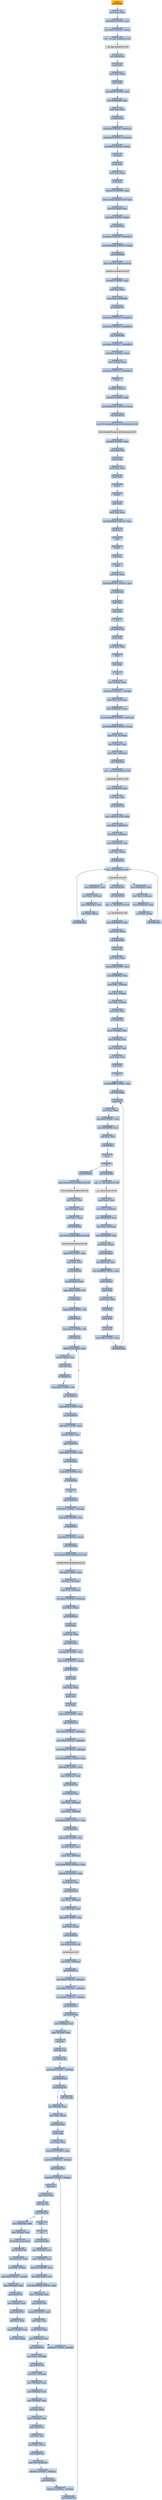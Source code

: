 digraph G {
node[shape=rectangle,style=filled,fillcolor=lightsteelblue,color=lightsteelblue]
bgcolor="transparent"
a0x00401140pushl_ebp[label="start\npushl %ebp",color="lightgrey",fillcolor="orange"];
a0x00401141movl_esp_ebp[label="0x00401141\nmovl %esp, %ebp"];
a0x00401143subl_0x18UINT8_esp[label="0x00401143\nsubl $0x18<UINT8>, %esp"];
a0x00401146movl_0x2UINT32_esp_[label="0x00401146\nmovl $0x2<UINT32>, (%esp)"];
a0x0040114dcall___set_app_type_msvcrt_dll[label="0x0040114d\ncall __set_app_type@msvcrt.dll"];
a__set_app_type_msvcrt_dll[label="__set_app_type@msvcrt.dll",color="lightgrey",fillcolor="lightgrey"];
a0x00401153call_0x00401020[label="0x00401153\ncall 0x00401020"];
a0x00401020pushl_ebp[label="0x00401020\npushl %ebp"];
a0x00401021movl_esp_ebp[label="0x00401021\nmovl %esp, %ebp"];
a0x00401023pushl_ebx[label="0x00401023\npushl %ebx"];
a0x00401024subl_0x34UINT8_esp[label="0x00401024\nsubl $0x34<UINT8>, %esp"];
a0x00401027movl_0x0040e6f0_eax[label="0x00401027\nmovl 0x0040e6f0, %eax"];
a0x0040102ctestl_eax_eax[label="0x0040102c\ntestl %eax, %eax"];
a0x0040102eje_0x0040104c[label="0x0040102e\nje 0x0040104c"];
a0x00401030movl_0x0UINT32_0x8esp_[label="0x00401030\nmovl $0x0<UINT32>, 0x8(%esp)"];
a0x00401038movl_0x2UINT32_0x4esp_[label="0x00401038\nmovl $0x2<UINT32>, 0x4(%esp)"];
a0x00401040movl_0x0UINT32_esp_[label="0x00401040\nmovl $0x0<UINT32>, (%esp)"];
a0x00401047call_eax[label="0x00401047\ncall %eax"];
a0x004025e0pushl_ebp[label="0x004025e0\npushl %ebp"];
a0x004025e1movl_esp_ebp[label="0x004025e1\nmovl %esp, %ebp"];
a0x004025e3pushl_ebx[label="0x004025e3\npushl %ebx"];
a0x004025e4subl_0x14UINT8_esp[label="0x004025e4\nsubl $0x14<UINT8>, %esp"];
a0x004025e7movl__winmajor_msvcrt_dll_edx[label="0x004025e7\nmovl _winmajor@msvcrt.dll, %edx"];
a0x004025edmovl_0xcebp__eax[label="0x004025ed\nmovl 0xc(%ebp), %eax"];
a0x004025f0cmpl_0x3UINT8_edx_[label="0x004025f0\ncmpl $0x3<UINT8>, (%edx)"];
a0x004025f3jbe_0x00402626[label="0x004025f3\njbe 0x00402626"];
a0x00402626movl_0x1UINT32_0x0040f07c[label="0x00402626\nmovl $0x1<UINT32>, 0x0040f07c"];
a0x00402630movl_0x40e6b4UINT32_esp_[label="0x00402630\nmovl $0x40e6b4<UINT32>, (%esp)"];
a0x00402637call_0x00402f98[label="0x00402637\ncall 0x00402f98"];
a0x00402f98jmp_LoadLibraryA_kernel32_dll[label="0x00402f98\njmp LoadLibraryA@kernel32.dll"];
LoadLibraryA_kernel32_dll[label="LoadLibraryA@kernel32.dll",color="lightgrey",fillcolor="lightgrey"];
a0x0040263csubl_0x4UINT8_esp[label="0x0040263c\nsubl $0x4<UINT8>, %esp"];
a0x0040263ftestl_eax_eax[label="0x0040263f\ntestl %eax, %eax"];
a0x00402641movl_eax_0x0040f020[label="0x00402641\nmovl %eax, 0x0040f020"];
a0x00402646je_0x00402746[label="0x00402646\nje 0x00402746"];
a0x00402746movl_0x0UINT32_0x0040f05c[label="0x00402746\nmovl $0x0<UINT32>, 0x0040f05c"];
a0x00402750movl_0x0UINT32_0x0040f06c[label="0x00402750\nmovl $0x0<UINT32>, 0x0040f06c"];
a0x0040275ajmp_0x004026f6[label="0x0040275a\njmp 0x004026f6"];
a0x004026f6movl_0x0UINT32_0x0040f020[label="0x004026f6\nmovl $0x0<UINT32>, 0x0040f020"];
a0x00402700movl_0x1UINT32_eax[label="0x00402700\nmovl $0x1<UINT32>, %eax"];
a0x00402705movl__4ebp__ebx[label="0x00402705\nmovl -4(%ebp), %ebx"];
a0x00402708movl_0x0UINT32_0x0040f034[label="0x00402708\nmovl $0x0<UINT32>, 0x0040f034"];
a0x00402712leave_[label="0x00402712\nleave "];
a0x00402713ret_0xcUINT16[label="0x00402713\nret $0xc<UINT16>"];
a0x00401049subl_0xcUINT8_esp[label="0x00401049\nsubl $0xc<UINT8>, %esp"];
a0x0040104cmovl_0x401180UINT32_esp_[label="0x0040104c\nmovl $0x401180<UINT32>, (%esp)"];
a0x00401053call_0x00402f70[label="0x00401053\ncall 0x00402f70"];
a0x00402f70jmp_SetUnhandledExceptionFilter_kernel32_dll[label="0x00402f70\njmp SetUnhandledExceptionFilter@kernel32.dll"];
SetUnhandledExceptionFilter_kernel32_dll[label="SetUnhandledExceptionFilter@kernel32.dll",color="lightgrey",fillcolor="lightgrey"];
a0x00401058subl_0x4UINT8_esp[label="0x00401058\nsubl $0x4<UINT8>, %esp"];
a0x0040105bcall_0x00402760[label="0x0040105b\ncall 0x00402760"];
a0x00402760pushl_ebp[label="0x00402760\npushl %ebp"];
a0x00402761movl_esp_ebp[label="0x00402761\nmovl %esp, %ebp"];
a0x00402763pushl_ebx[label="0x00402763\npushl %ebx"];
a0x00402764pushfl_[label="0x00402764\npushfl "];
a0x00402765pushfl_[label="0x00402765\npushfl "];
a0x00402766popl_eax[label="0x00402766\npopl %eax"];
a0x00402767movl_eax_edx[label="0x00402767\nmovl %eax, %edx"];
a0x00402769xorl_0x200000UINT32_eax[label="0x00402769\nxorl $0x200000<UINT32>, %eax"];
a0x0040276epushl_eax[label="0x0040276e\npushl %eax"];
a0x0040276fpopfl_[label="0x0040276f\npopfl "];
a0x00402770pushfl_[label="0x00402770\npushfl "];
a0x00402771popl_eax[label="0x00402771\npopl %eax"];
a0x00402772popfl_[label="0x00402772\npopfl "];
a0x00402773xorl_edx_eax[label="0x00402773\nxorl %edx, %eax"];
a0x00402775testl_0x200000UINT32_eax[label="0x00402775\ntestl $0x200000<UINT32>, %eax"];
a0x0040277aje_0x00402823[label="0x0040277a\nje 0x00402823"];
a0x00402823popl_ebx[label="0x00402823\npopl %ebx"];
a0x00402824popl_ebp[label="0x00402824\npopl %ebp"];
a0x00402825ret[label="0x00402825\nret"];
a0x00401060call_0x00402cd0[label="0x00401060\ncall 0x00402cd0"];
a0x00402cd0pushl_ebp[label="0x00402cd0\npushl %ebp"];
a0x00402cd1movl_esp_ebp[label="0x00402cd1\nmovl %esp, %ebp"];
a0x00402cd3fninit_[label="0x00402cd3\nfninit "];
a0x00402cd5popl_ebp[label="0x00402cd5\npopl %ebp"];
a0x00402cd6ret[label="0x00402cd6\nret"];
a0x00401065leal__16ebp__eax[label="0x00401065\nleal -16(%ebp), %eax"];
a0x00401068movl_0x0UINT32__16ebp_[label="0x00401068\nmovl $0x0<UINT32>, -16(%ebp)"];
a0x0040106fmovl_eax_0x10esp_[label="0x0040106f\nmovl %eax, 0x10(%esp)"];
a0x00401073movl_0x0040e670_eax[label="0x00401073\nmovl 0x0040e670, %eax"];
a0x00401078movl_0x40f004UINT32_0x4esp_[label="0x00401078\nmovl $0x40f004<UINT32>, 0x4(%esp)"];
a0x00401080movl_0x40f000UINT32_esp_[label="0x00401080\nmovl $0x40f000<UINT32>, (%esp)"];
a0x00401087movl_eax_0xcesp_[label="0x00401087\nmovl %eax, 0xc(%esp)"];
a0x0040108bleal__12ebp__eax[label="0x0040108b\nleal -12(%ebp), %eax"];
a0x0040108emovl_eax_0x8esp_[label="0x0040108e\nmovl %eax, 0x8(%esp)"];
a0x00401092call_0x00402ef0[label="0x00401092\ncall 0x00402ef0"];
a0x00402ef0jmp___getmainargs_msvcrt_dll[label="0x00402ef0\njmp __getmainargs@msvcrt.dll"];
a__getmainargs_msvcrt_dll[label="__getmainargs@msvcrt.dll",color="lightgrey",fillcolor="lightgrey"];
a0x00401097movl_0x0040f024_eax[label="0x00401097\nmovl 0x0040f024, %eax"];
a0x0040109ctestl_eax_eax[label="0x0040109c\ntestl %eax, %eax"];
a0x0040109ejne_0x004010f0[label="0x0040109e\njne 0x004010f0"];
a0x004010f0movl__iob_msvcrt_dll_ebx[label="0x004010f0\nmovl _iob@msvcrt.dll, %ebx"];
a0x004010f6movl_eax_0x0040e674[label="0x004010f6\nmovl %eax, 0x0040e674"];
a0x004010fbmovl_eax_0x4esp_[label="0x004010fb\nmovl %eax, 0x4(%esp)"];
a0x004010ffmovl_0x10ebx__eax[label="0x004010ff\nmovl 0x10(%ebx), %eax"];
a0x00401102movl_eax_esp_[label="0x00401102\nmovl %eax, (%esp)"];
a0x00401105call_0x00402f10[label="0x00401105\ncall 0x00402f10"];
a0x00402f10jmp__setmode_msvcrt_dll[label="0x00402f10\njmp _setmode@msvcrt.dll"];
a_setmode_msvcrt_dll[label="_setmode@msvcrt.dll",color="lightgrey",fillcolor="lightgrey"];
a0x0040110amovl_0x0040f024_eax[label="0x0040110a\nmovl 0x0040f024, %eax"];
a0x0040110fmovl_eax_0x4esp_[label="0x0040110f\nmovl %eax, 0x4(%esp)"];
a0x00401113movl_0x30ebx__eax[label="0x00401113\nmovl 0x30(%ebx), %eax"];
a0x00401116movl_eax_esp_[label="0x00401116\nmovl %eax, (%esp)"];
a0x00401119call_0x00402f10[label="0x00401119\ncall 0x00402f10"];
a0x0040111emovl_0x0040f024_eax[label="0x0040111e\nmovl 0x0040f024, %eax"];
a0x00401123movl_eax_0x4esp_[label="0x00401123\nmovl %eax, 0x4(%esp)"];
a0x00401127movl_0x50ebx__eax[label="0x00401127\nmovl 0x50(%ebx), %eax"];
a0x0040112amovl_eax_esp_[label="0x0040112a\nmovl %eax, (%esp)"];
a0x0040112dcall_0x00402f10[label="0x0040112d\ncall 0x00402f10"];
a0x00401132jmp_0x004010a0[label="0x00401132\njmp 0x004010a0"];
a0x004010a0call_0x00402ef8[label="0x004010a0\ncall 0x00402ef8"];
a0x00402ef8jmp___p__fmode_msvcrt_dll[label="0x00402ef8\njmp __p__fmode@msvcrt.dll"];
a__p__fmode_msvcrt_dll[label="__p__fmode@msvcrt.dll",color="lightgrey",fillcolor="lightgrey"];
a0x004010a5movl_0x0040e674_edx[label="0x004010a5\nmovl 0x0040e674, %edx"];
a0x004010abmovl_edx_eax_[label="0x004010ab\nmovl %edx, (%eax)"];
a0x004010adcall_0x00402980[label="0x004010ad\ncall 0x00402980"];
a0x00402980pushl_ebp[label="0x00402980\npushl %ebp"];
a0x00402981movl_esp_ebp[label="0x00402981\nmovl %esp, %ebp"];
a0x00402983subl_0x38UINT8_esp[label="0x00402983\nsubl $0x38<UINT8>, %esp"];
a0x00402986movl_0x0040f02c_eax[label="0x00402986\nmovl 0x0040f02c, %eax"];
a0x0040298bmovl_ebx__12ebp_[label="0x0040298b\nmovl %ebx, -12(%ebp)"];
a0x0040298emovl_esi__8ebp_[label="0x0040298e\nmovl %esi, -8(%ebp)"];
a0x00402991movl_edi__4ebp_[label="0x00402991\nmovl %edi, -4(%ebp)"];
a0x00402994testl_eax_eax[label="0x00402994\ntestl %eax, %eax"];
a0x00402996je_0x004029a5[label="0x00402996\nje 0x004029a5"];
a0x00402998movl__12ebp__ebx[label="0x00402998\nmovl -12(%ebp), %ebx"];
a0x0040299bmovl__8ebp__esi[label="0x0040299b\nmovl -8(%ebp), %esi"];
a0x0040299emovl__4ebp__edi[label="0x0040299e\nmovl -4(%ebp), %edi"];
a0x004029a1movl_ebp_esp[label="0x004029a1\nmovl %ebp, %esp"];
a0x004029a3popl_ebp[label="0x004029a3\npopl %ebp"];
a0x004029a4ret[label="0x004029a4\nret"];
a0x004010b2andl_0xfffffff0UINT8_esp[label="0x004010b2\nandl $0xfffffff0<UINT8>, %esp"];
a0x004010b5call_0x00402bb0[label="0x004010b5\ncall 0x00402bb0"];
a0x00402bb0pushl_ebp[label="0x00402bb0\npushl %ebp"];
a0x00402bb1movl_esp_ebp[label="0x00402bb1\nmovl %esp, %ebp"];
a0x00402bb3subl_0x8UINT8_esp[label="0x00402bb3\nsubl $0x8<UINT8>, %esp"];
a0x00402bb6movl_0x0040f030_ecx[label="0x00402bb6\nmovl 0x0040f030, %ecx"];
a0x00402bbctestl_ecx_ecx[label="0x00402bbc\ntestl %ecx, %ecx"];
a0x00402bbeje_0x00402bc2[label="0x00402bbe\nje 0x00402bc2"];
a0x00402bc0leave_[label="0x00402bc0\nleave "];
a0x00402bc1ret[label="0x00402bc1\nret"];
a0x004010bacall_0x00402f00[label="0x004010ba\ncall 0x00402f00"];
a0x00402f00jmp___p__environ_msvcrt_dll[label="0x00402f00\njmp __p__environ@msvcrt.dll"];
a__p__environ_msvcrt_dll[label="__p__environ@msvcrt.dll",color="lightgrey",fillcolor="lightgrey"];
a0x004010bfmovl_eax__eax[label="0x004010bf\nmovl (%eax), %eax"];
a0x004010c1movl_eax_0x8esp_[label="0x004010c1\nmovl %eax, 0x8(%esp)"];
a0x004010c5movl_0x0040f004_eax[label="0x004010c5\nmovl 0x0040f004, %eax"];
a0x004010camovl_eax_0x4esp_[label="0x004010ca\nmovl %eax, 0x4(%esp)"];
a0x004010cemovl_0x0040f000_eax[label="0x004010ce\nmovl 0x0040f000, %eax"];
a0x004010d3movl_eax_esp_[label="0x004010d3\nmovl %eax, (%esp)"];
a0x004010d6call_0x00402bd0[label="0x004010d6\ncall 0x00402bd0"];
a0x00402bd0leal_0x4esp__ecx[label="0x00402bd0\nleal 0x4(%esp), %ecx"];
a0x00402bd4andl_0xfffffff0UINT8_esp[label="0x00402bd4\nandl $0xfffffff0<UINT8>, %esp"];
a0x00402bd7pushl__4ecx_[label="0x00402bd7\npushl -4(%ecx)"];
a0x00402bdapushl_ebp[label="0x00402bda\npushl %ebp"];
a0x00402bdbmovl_esp_ebp[label="0x00402bdb\nmovl %esp, %ebp"];
a0x00402bddpushl_esi[label="0x00402bdd\npushl %esi"];
a0x00402bdepushl_ebx[label="0x00402bde\npushl %ebx"];
a0x00402bdfpushl_ecx[label="0x00402bdf\npushl %ecx"];
a0x00402be0subl_0x6cUINT8_esp[label="0x00402be0\nsubl $0x6c<UINT8>, %esp"];
a0x00402be3call_0x00402bb0[label="0x00402be3\ncall 0x00402bb0"];
a0x00402be8call_0x00402fe0[label="0x00402be8\ncall 0x00402fe0"];
a0x00402fe0jmp_GetCommandLineA_kernel32_dll[label="0x00402fe0\njmp GetCommandLineA@kernel32.dll"];
GetCommandLineA_kernel32_dll[label="GetCommandLineA@kernel32.dll",color="lightgrey",fillcolor="lightgrey"];
a0x00402bedmovl_eax_ebx[label="0x00402bed\nmovl %eax, %ebx"];
a0x00402befleal__92ebp__eax[label="0x00402bef\nleal -92(%ebp), %eax"];
a0x00402bf2movl_eax_esp_[label="0x00402bf2\nmovl %eax, (%esp)"];
a0x00402bf5call_0x00402fe8[label="0x00402bf5\ncall 0x00402fe8"];
a0x00402fe8jmp_GetStartupInfoA_kernel32_dll[label="0x00402fe8\njmp GetStartupInfoA@kernel32.dll"];
GetStartupInfoA_kernel32_dll[label="GetStartupInfoA@kernel32.dll",color="lightgrey",fillcolor="lightgrey"];
a0x00402bfasubl_0x4UINT8_esp[label="0x00402bfa\nsubl $0x4<UINT8>, %esp"];
a0x00402bfdtestl_ebx_ebx[label="0x00402bfd\ntestl %ebx, %ebx"];
a0x00402bffjne_0x00402c06[label="0x00402bff\njne 0x00402c06"];
a0x00402c06movzbl_ebx__edx[label="0x00402c06\nmovzbl (%ebx), %edx"];
a0x00402c09cmpb_0x9UINT8_dl[label="0x00402c09\ncmpb $0x9<UINT8>, %dl"];
a0x00402c0cje_0x00402c03[label="0x00402c0c\nje 0x00402c03"];
a0x00402c0ecmpb_0x20UINT8_dl[label="0x00402c0e\ncmpb $0x20<UINT8>, %dl"];
a0x00402c11je_0x00402c03[label="0x00402c11\nje 0x00402c03"];
a0x00402c13cmpb_0x22UINT8_dl[label="0x00402c13\ncmpb $0x22<UINT8>, %dl"];
a0x00402c16je_0x00402ca0[label="0x00402c16\nje 0x00402ca0"];
a0x00402ca0addl_0x1UINT8_ebx[label="0x00402ca0\naddl $0x1<UINT8>, %ebx"];
a0x00402ca3movzbl_ebx__eax[label="0x00402ca3\nmovzbl (%ebx), %eax"];
a0x00402ca6testb_al_al[label="0x00402ca6\ntestb %al, %al"];
a0x00402ca8je_0x00402cae[label="0x00402ca8\nje 0x00402cae"];
a0x00402caacmpb_0x22UINT8_al[label="0x00402caa\ncmpb $0x22<UINT8>, %al"];
a0x00402cacjne_0x00402ca0[label="0x00402cac\njne 0x00402ca0"];
a0x00402caecmpb_0x22UINT8_al[label="0x00402cae\ncmpb $0x22<UINT8>, %al"];
a0x00402cb0jne_0x00402c44[label="0x00402cb0\njne 0x00402c44"];
a0x00402cb2addl_0x1UINT8_ebx[label="0x00402cb2\naddl $0x1<UINT8>, %ebx"];
a0x00402cb5movzbl_ebx__eax[label="0x00402cb5\nmovzbl (%ebx), %eax"];
a0x00402cb8jmp_0x00402c44[label="0x00402cb8\njmp 0x00402c44"];
a0x00402c44cmpb_0x20UINT8_al[label="0x00402c44\ncmpb $0x20<UINT8>, %al"];
a0x00402c46jne_0x00402cba[label="0x00402c46\njne 0x00402cba"];
a0x00402cbacmpb_0x9UINT8_al[label="0x00402cba\ncmpb $0x9<UINT8>, %al"];
a0x00402cbcje_0x00402c48[label="0x00402cbc\nje 0x00402c48"];
a0x00402cbenop_[label="0x00402cbe\nnop "];
a0x00402cc0jmp_0x00402c56[label="0x00402cc0\njmp 0x00402c56"];
a0x00402c56testb_0x1UINT8__48ebp_[label="0x00402c56\ntestb $0x1<UINT8>, -48(%ebp)"];
a0x00402c5amovl_0xaUINT32_esi[label="0x00402c5a\nmovl $0xa<UINT32>, %esi"];
a0x00402c5fje_0x00402c65[label="0x00402c5f\nje 0x00402c65"];
a0x00402c65movl_0x0UINT32_esp_[label="0x00402c65\nmovl $0x0<UINT32>, (%esp)"];
a0x00402c6ccall_0x00402f80[label="0x00402c6c\ncall 0x00402f80"];
a0x00402f80jmp_GetModuleHandleA_kernel32_dll[label="0x00402f80\njmp GetModuleHandleA@kernel32.dll"];
GetModuleHandleA_kernel32_dll[label="GetModuleHandleA@kernel32.dll",color="lightgrey",fillcolor="lightgrey"];
a0x00402c71subl_0x4UINT8_esp[label="0x00402c71\nsubl $0x4<UINT8>, %esp"];
a0x00402c74movl_esi_0xcesp_[label="0x00402c74\nmovl %esi, 0xc(%esp)"];
a0x00402c78movl_ebx_0x8esp_[label="0x00402c78\nmovl %ebx, 0x8(%esp)"];
a0x00402c7cmovl_0x0UINT32_0x4esp_[label="0x00402c7c\nmovl $0x0<UINT32>, 0x4(%esp)"];
a0x00402c84movl_eax_esp_[label="0x00402c84\nmovl %eax, (%esp)"];
a0x00402c87call_0x00401547[label="0x00402c87\ncall 0x00401547"];
a0x00401547pushl_ebp[label="0x00401547\npushl %ebp"];
a0x00401548movl_esp_ebp[label="0x00401548\nmovl %esp, %ebp"];
a0x0040154ajmp_0x004014c1[label="0x0040154a\njmp 0x004014c1"];
a0x004014c1subl_0x28UINT8_esp[label="0x004014c1\nsubl $0x28<UINT8>, %esp"];
a0x004014c4movl_0x0UINT32_esp_[label="0x004014c4\nmovl $0x0<UINT32>, (%esp)"];
a0x004014cbcall_0x004013df[label="0x004014cb\ncall 0x004013df"];
a0x004013dfpushl_ebp[label="0x004013df\npushl %ebp"];
a0x004013e0movl_esp_ebp[label="0x004013e0\nmovl %esp, %ebp"];
a0x004013e2pushl_esi[label="0x004013e2\npushl %esi"];
a0x004013e3pushl_ebx[label="0x004013e3\npushl %ebx"];
a0x004013e4subl_0x50UINT8_esp[label="0x004013e4\nsubl $0x50<UINT8>, %esp"];
a0x004013e7jmp_0x00401487[label="0x004013e7\njmp 0x00401487"];
a0x00401487movl_0x0UINT32__48ebp_[label="0x00401487\nmovl $0x0<UINT32>, -48(%ebp)"];
a0x0040148emovl_0x0UINT32__44ebp_[label="0x0040148e\nmovl $0x0<UINT32>, -44(%ebp)"];
a0x00401495movw_0x0UINT16__38ebp_[label="0x00401495\nmovw $0x0<UINT16>, -38(%ebp)"];
a0x0040149bmovl_0x404060UINT32_eax[label="0x0040149b\nmovl $0x404060<UINT32>, %eax"];
a0x004014a0addl_0x10UINT8_eax[label="0x004014a0\naddl $0x10<UINT8>, %eax"];
a0x004014a3movl_0x4eax__edx[label="0x004014a3\nmovl 0x4(%eax), %edx"];
a0x004014a6jmp_0x004014de[label="0x004014a6\njmp 0x004014de"];
a0x004014demovl_eax__eax[label="0x004014de\nmovl (%eax), %eax"];
a0x004014e0movl_eax__48ebp_[label="0x004014e0\nmovl %eax, -48(%ebp)"];
a0x004014e3movl_edx__44ebp_[label="0x004014e3\nmovl %edx, -44(%ebp)"];
a0x004014e6movl_0x404060UINT32_eax[label="0x004014e6\nmovl $0x404060<UINT32>, %eax"];
a0x004014ebjmp_0x0040140c[label="0x004014eb\njmp 0x0040140c"];
a0x0040140caddl_0x1eUINT8_eax[label="0x0040140c\naddl $0x1e<UINT8>, %eax"];
a0x0040140fmovzwl_eax__eax[label="0x0040140f\nmovzwl (%eax), %eax"];
a0x00401412movw_ax__38ebp_[label="0x00401412\nmovw %ax, -38(%ebp)"];
a0x00401416movl_0x404060UINT32_eax[label="0x00401416\nmovl $0x404060<UINT32>, %eax"];
a0x0040141baddl_0x18UINT8_eax[label="0x0040141b\naddl $0x18<UINT8>, %eax"];
a0x0040141emovl_eax__eax[label="0x0040141e\nmovl (%eax), %eax"];
a0x00401420jmp_0x004014a8[label="0x00401420\njmp 0x004014a8"];
a0x004014a8movl_eax__36ebp_[label="0x004014a8\nmovl %eax, -36(%ebp)"];
a0x004014abmovl__36ebp__eax[label="0x004014ab\nmovl -36(%ebp), %eax"];
a0x004014aeshll_0x3UINT8_eax[label="0x004014ae\nshll $0x3<UINT8>, %eax"];
a0x004014b1movl_eax_esp_[label="0x004014b1\nmovl %eax, (%esp)"];
a0x004014b4call_0x00402f20[label="0x004014b4\ncall 0x00402f20"];
a0x00402f20jmp_malloc_msvcrt_dll[label="0x00402f20\njmp malloc@msvcrt.dll"];
malloc_msvcrt_dll[label="malloc@msvcrt.dll",color="lightgrey",fillcolor="lightgrey"];
a0x004014b9movl_eax__32ebp_[label="0x004014b9\nmovl %eax, -32(%ebp)"];
a0x004014bcjmp_0x004013ec[label="0x004014bc\njmp 0x004013ec"];
a0x004013ecmovl_0x0UINT32__28ebp_[label="0x004013ec\nmovl $0x0<UINT32>, -28(%ebp)"];
a0x004013f3movl_0x0UINT32__16ebp_[label="0x004013f3\nmovl $0x0<UINT32>, -16(%ebp)"];
a0x004013famovl_0x0UINT32__12ebp_[label="0x004013fa\nmovl $0x0<UINT32>, -12(%ebp)"];
a0x00401401jmp_0x004013c7[label="0x00401401\njmp 0x004013c7"];
a0x004013c7jmp_0x00401569[label="0x004013c7\njmp 0x00401569"];
a0x00401569movl__16ebp__eax[label="0x00401569\nmovl -16(%ebp), %eax"];
a0x0040156ccmpl__36ebp__eax[label="0x0040156c\ncmpl -36(%ebp), %eax"];
a0x0040156fsetl_al[label="0x0040156f\nsetl %al"];
a0x00401572testb_al_al[label="0x00401572\ntestb %al, %al"];
a0x00401574jne_0x00401403[label="0x00401574\njne 0x00401403"];
a0x00401403cmpl_0x2UINT8__12ebp_[label="0x00401403\ncmpl $0x2<UINT8>, -12(%ebp)"];
a0x00401407jmp_0x00401554[label="0x00401407\njmp 0x00401554"];
a0x00401554jne_0x00401559[label="0x00401554\njne 0x00401559"];
a0x00401559leal__48ebp__eax[label="0x00401559\nleal -48(%ebp), %eax"];
a0x0040155cmovl_eax_esp_[label="0x0040155c\nmovl %eax, (%esp)"];
a0x0040155fcall_0x00401340[label="0x0040155f\ncall 0x00401340"];
a0x00401340pushl_ebp[label="0x00401340\npushl %ebp"];
a0x00401341movl_esp_ebp[label="0x00401341\nmovl %esp, %ebp"];
a0x00401343subl_0x10UINT8_esp[label="0x00401343\nsubl $0x10<UINT8>, %esp"];
a0x00401346movl_0x0UINT32__8ebp_[label="0x00401346\nmovl $0x0<UINT32>, -8(%ebp)"];
a0x0040134djmp_0x0040151f[label="0x0040134d\njmp 0x0040151f"];
a0x0040151fcmpl_0x7UINT8__8ebp_[label="0x0040151f\ncmpl $0x7<UINT8>, -8(%ebp)"];
a0x00401523setle_al[label="0x00401523\nsetle %al"];
a0x00401526jmp_0x004013d5[label="0x00401526\njmp 0x004013d5"];
a0x004013d5testb_al_al[label="0x004013d5\ntestb %al, %al"];
a0x004013d7jne_0x004014f0[label="0x004013d7\njne 0x004014f0"];
a0x004014f0movl_0x8ebp__edx[label="0x004014f0\nmovl 0x8(%ebp), %edx"];
a0x004014f3movl__8ebp__eax[label="0x004014f3\nmovl -8(%ebp), %eax"];
a0x004014f6leal_edxeax__eax[label="0x004014f6\nleal (%edx,%eax), %eax"];
a0x004014f9jmp_0x00401390[label="0x004014f9\njmp 0x00401390"];
a0x00401390movzbl_eax__eax[label="0x00401390\nmovzbl (%eax), %eax"];
a0x00401393movb_al__1ebp_[label="0x00401393\nmovb %al, -1(%ebp)"];
a0x00401396addb_0x4UINT8__1ebp_[label="0x00401396\naddb $0x4<UINT8>, -1(%ebp)"];
a0x0040139amovl_0x8ebp__edx[label="0x0040139a\nmovl 0x8(%ebp), %edx"];
a0x0040139djmp_0x0040154f[label="0x0040139d\njmp 0x0040154f"];
a0x0040154fmovl__8ebp__eax[label="0x0040154f\nmovl -8(%ebp), %eax"];
a0x00401552jmp_0x00401513[label="0x00401552\njmp 0x00401513"];
a0x00401513addl_eax_edx[label="0x00401513\naddl %eax, %edx"];
a0x00401515movzbl__1ebp__eax[label="0x00401515\nmovzbl -1(%ebp), %eax"];
a0x00401519movb_al_edx_[label="0x00401519\nmovb %al, (%edx)"];
a0x0040151baddl_0x1UINT8__8ebp_[label="0x0040151b\naddl $0x1<UINT8>, -8(%ebp)"];
a0x004013ddleave_[label="0x004013dd\nleave "];
a0x004013deret[label="0x004013de\nret"];
a0x00401564jmp_0x00401465[label="0x00401564\njmp 0x00401465"];
a0x00401465movl__32ebp__eax[label="0x00401465\nmovl -32(%ebp), %eax"];
a0x00401468movl__16ebp__edx[label="0x00401468\nmovl -16(%ebp), %edx"];
a0x0040146bshll_0x3UINT8_edx[label="0x0040146b\nshll $0x3<UINT8>, %edx"];
a0x0040146eleal_eaxedx__ecx[label="0x0040146e\nleal (%eax,%edx), %ecx"];
a0x00401471movl_0x404060UINT32_eax[label="0x00401471\nmovl $0x404060<UINT32>, %eax"];
a0x00401476movl__12ebp__edx[label="0x00401476\nmovl -12(%ebp), %edx"];
a0x00401479jmp_0x004013bb[label="0x00401479\njmp 0x004013bb"];
a0x004013bbshll_0x3UINT8_edx[label="0x004013bb\nshll $0x3<UINT8>, %edx"];
a0x004013beaddl_edx_eax[label="0x004013be\naddl %edx, %eax"];
a0x004013c0movl_eax__ebx[label="0x004013c0\nmovl (%eax), %ebx"];
a0x004013c2movl_0x4eax__esi[label="0x004013c2\nmovl 0x4(%eax), %esi"];
a0x004013c5jmp_0x00401435[label="0x004013c5\njmp 0x00401435"];
a0x00401435movl_ebx__64ebp_[label="0x00401435\nmovl %ebx, -64(%ebp)"];
a0x00401438jmp_0x0040152b[label="0x00401438\njmp 0x0040152b"];
a0x0040152bmovl_esi__60ebp_[label="0x0040152b\nmovl %esi, -60(%ebp)"];
a0x0040152emovl__48ebp__eax[label="0x0040152e\nmovl -48(%ebp), %eax"];
a0x00401531movl__44ebp__edx[label="0x00401531\nmovl -44(%ebp), %edx"];
a0x00401534movl__64ebp__ebx[label="0x00401534\nmovl -64(%ebp), %ebx"];
a0x00401537xorl_eax_ebx[label="0x00401537\nxorl %eax, %ebx"];
a0x00401539movl__60ebp__esi[label="0x00401539\nmovl -60(%ebp), %esi"];
a0x0040153cjmp_0x004013cc[label="0x0040153c\njmp 0x004013cc"];
a0x004013ccxorl_edx_esi[label="0x004013cc\nxorl %edx, %esi"];
a0x004013cemovl_ebx_ecx_[label="0x004013ce\nmovl %ebx, (%ecx)"];
a0x004013d0jmp_0x0040147e[label="0x004013d0\njmp 0x0040147e"];
a0x0040147emovl_esi_0x4ecx_[label="0x0040147e\nmovl %esi, 0x4(%ecx)"];
a0x00401481addl_0x1UINT8__16ebp_[label="0x00401481\naddl $0x1<UINT8>, -16(%ebp)"];
a0x00401485jmp_0x004014d5[label="0x00401485\njmp 0x004014d5"];
a0x004014d5addl_0x1UINT8__12ebp_[label="0x004014d5\naddl $0x1<UINT8>, -12(%ebp)"];
a0x004014d9jmp_0x004013c7[label="0x004014d9\njmp 0x004013c7"];
a0x00401556shll__12ebp_[label="0x00401556\nshll -12(%ebp)"];
a0x00401140pushl_ebp -> a0x00401141movl_esp_ebp [color="#000000"];
a0x00401141movl_esp_ebp -> a0x00401143subl_0x18UINT8_esp [color="#000000"];
a0x00401143subl_0x18UINT8_esp -> a0x00401146movl_0x2UINT32_esp_ [color="#000000"];
a0x00401146movl_0x2UINT32_esp_ -> a0x0040114dcall___set_app_type_msvcrt_dll [color="#000000"];
a0x0040114dcall___set_app_type_msvcrt_dll -> a__set_app_type_msvcrt_dll [color="#000000"];
a__set_app_type_msvcrt_dll -> a0x00401153call_0x00401020 [color="#000000"];
a0x00401153call_0x00401020 -> a0x00401020pushl_ebp [color="#000000"];
a0x00401020pushl_ebp -> a0x00401021movl_esp_ebp [color="#000000"];
a0x00401021movl_esp_ebp -> a0x00401023pushl_ebx [color="#000000"];
a0x00401023pushl_ebx -> a0x00401024subl_0x34UINT8_esp [color="#000000"];
a0x00401024subl_0x34UINT8_esp -> a0x00401027movl_0x0040e6f0_eax [color="#000000"];
a0x00401027movl_0x0040e6f0_eax -> a0x0040102ctestl_eax_eax [color="#000000"];
a0x0040102ctestl_eax_eax -> a0x0040102eje_0x0040104c [color="#000000"];
a0x0040102eje_0x0040104c -> a0x00401030movl_0x0UINT32_0x8esp_ [color="#000000",label="F"];
a0x00401030movl_0x0UINT32_0x8esp_ -> a0x00401038movl_0x2UINT32_0x4esp_ [color="#000000"];
a0x00401038movl_0x2UINT32_0x4esp_ -> a0x00401040movl_0x0UINT32_esp_ [color="#000000"];
a0x00401040movl_0x0UINT32_esp_ -> a0x00401047call_eax [color="#000000"];
a0x00401047call_eax -> a0x004025e0pushl_ebp [color="#000000"];
a0x004025e0pushl_ebp -> a0x004025e1movl_esp_ebp [color="#000000"];
a0x004025e1movl_esp_ebp -> a0x004025e3pushl_ebx [color="#000000"];
a0x004025e3pushl_ebx -> a0x004025e4subl_0x14UINT8_esp [color="#000000"];
a0x004025e4subl_0x14UINT8_esp -> a0x004025e7movl__winmajor_msvcrt_dll_edx [color="#000000"];
a0x004025e7movl__winmajor_msvcrt_dll_edx -> a0x004025edmovl_0xcebp__eax [color="#000000"];
a0x004025edmovl_0xcebp__eax -> a0x004025f0cmpl_0x3UINT8_edx_ [color="#000000"];
a0x004025f0cmpl_0x3UINT8_edx_ -> a0x004025f3jbe_0x00402626 [color="#000000"];
a0x004025f3jbe_0x00402626 -> a0x00402626movl_0x1UINT32_0x0040f07c [color="#000000",label="T"];
a0x00402626movl_0x1UINT32_0x0040f07c -> a0x00402630movl_0x40e6b4UINT32_esp_ [color="#000000"];
a0x00402630movl_0x40e6b4UINT32_esp_ -> a0x00402637call_0x00402f98 [color="#000000"];
a0x00402637call_0x00402f98 -> a0x00402f98jmp_LoadLibraryA_kernel32_dll [color="#000000"];
a0x00402f98jmp_LoadLibraryA_kernel32_dll -> LoadLibraryA_kernel32_dll [color="#000000"];
LoadLibraryA_kernel32_dll -> a0x0040263csubl_0x4UINT8_esp [color="#000000"];
a0x0040263csubl_0x4UINT8_esp -> a0x0040263ftestl_eax_eax [color="#000000"];
a0x0040263ftestl_eax_eax -> a0x00402641movl_eax_0x0040f020 [color="#000000"];
a0x00402641movl_eax_0x0040f020 -> a0x00402646je_0x00402746 [color="#000000"];
a0x00402646je_0x00402746 -> a0x00402746movl_0x0UINT32_0x0040f05c [color="#000000",label="T"];
a0x00402746movl_0x0UINT32_0x0040f05c -> a0x00402750movl_0x0UINT32_0x0040f06c [color="#000000"];
a0x00402750movl_0x0UINT32_0x0040f06c -> a0x0040275ajmp_0x004026f6 [color="#000000"];
a0x0040275ajmp_0x004026f6 -> a0x004026f6movl_0x0UINT32_0x0040f020 [color="#000000"];
a0x004026f6movl_0x0UINT32_0x0040f020 -> a0x00402700movl_0x1UINT32_eax [color="#000000"];
a0x00402700movl_0x1UINT32_eax -> a0x00402705movl__4ebp__ebx [color="#000000"];
a0x00402705movl__4ebp__ebx -> a0x00402708movl_0x0UINT32_0x0040f034 [color="#000000"];
a0x00402708movl_0x0UINT32_0x0040f034 -> a0x00402712leave_ [color="#000000"];
a0x00402712leave_ -> a0x00402713ret_0xcUINT16 [color="#000000"];
a0x00402713ret_0xcUINT16 -> a0x00401049subl_0xcUINT8_esp [color="#000000"];
a0x00401049subl_0xcUINT8_esp -> a0x0040104cmovl_0x401180UINT32_esp_ [color="#000000"];
a0x0040104cmovl_0x401180UINT32_esp_ -> a0x00401053call_0x00402f70 [color="#000000"];
a0x00401053call_0x00402f70 -> a0x00402f70jmp_SetUnhandledExceptionFilter_kernel32_dll [color="#000000"];
a0x00402f70jmp_SetUnhandledExceptionFilter_kernel32_dll -> SetUnhandledExceptionFilter_kernel32_dll [color="#000000"];
SetUnhandledExceptionFilter_kernel32_dll -> a0x00401058subl_0x4UINT8_esp [color="#000000"];
a0x00401058subl_0x4UINT8_esp -> a0x0040105bcall_0x00402760 [color="#000000"];
a0x0040105bcall_0x00402760 -> a0x00402760pushl_ebp [color="#000000"];
a0x00402760pushl_ebp -> a0x00402761movl_esp_ebp [color="#000000"];
a0x00402761movl_esp_ebp -> a0x00402763pushl_ebx [color="#000000"];
a0x00402763pushl_ebx -> a0x00402764pushfl_ [color="#000000"];
a0x00402764pushfl_ -> a0x00402765pushfl_ [color="#000000"];
a0x00402765pushfl_ -> a0x00402766popl_eax [color="#000000"];
a0x00402766popl_eax -> a0x00402767movl_eax_edx [color="#000000"];
a0x00402767movl_eax_edx -> a0x00402769xorl_0x200000UINT32_eax [color="#000000"];
a0x00402769xorl_0x200000UINT32_eax -> a0x0040276epushl_eax [color="#000000"];
a0x0040276epushl_eax -> a0x0040276fpopfl_ [color="#000000"];
a0x0040276fpopfl_ -> a0x00402770pushfl_ [color="#000000"];
a0x00402770pushfl_ -> a0x00402771popl_eax [color="#000000"];
a0x00402771popl_eax -> a0x00402772popfl_ [color="#000000"];
a0x00402772popfl_ -> a0x00402773xorl_edx_eax [color="#000000"];
a0x00402773xorl_edx_eax -> a0x00402775testl_0x200000UINT32_eax [color="#000000"];
a0x00402775testl_0x200000UINT32_eax -> a0x0040277aje_0x00402823 [color="#000000"];
a0x0040277aje_0x00402823 -> a0x00402823popl_ebx [color="#000000",label="T"];
a0x00402823popl_ebx -> a0x00402824popl_ebp [color="#000000"];
a0x00402824popl_ebp -> a0x00402825ret [color="#000000"];
a0x00402825ret -> a0x00401060call_0x00402cd0 [color="#000000"];
a0x00401060call_0x00402cd0 -> a0x00402cd0pushl_ebp [color="#000000"];
a0x00402cd0pushl_ebp -> a0x00402cd1movl_esp_ebp [color="#000000"];
a0x00402cd1movl_esp_ebp -> a0x00402cd3fninit_ [color="#000000"];
a0x00402cd3fninit_ -> a0x00402cd5popl_ebp [color="#000000"];
a0x00402cd5popl_ebp -> a0x00402cd6ret [color="#000000"];
a0x00402cd6ret -> a0x00401065leal__16ebp__eax [color="#000000"];
a0x00401065leal__16ebp__eax -> a0x00401068movl_0x0UINT32__16ebp_ [color="#000000"];
a0x00401068movl_0x0UINT32__16ebp_ -> a0x0040106fmovl_eax_0x10esp_ [color="#000000"];
a0x0040106fmovl_eax_0x10esp_ -> a0x00401073movl_0x0040e670_eax [color="#000000"];
a0x00401073movl_0x0040e670_eax -> a0x00401078movl_0x40f004UINT32_0x4esp_ [color="#000000"];
a0x00401078movl_0x40f004UINT32_0x4esp_ -> a0x00401080movl_0x40f000UINT32_esp_ [color="#000000"];
a0x00401080movl_0x40f000UINT32_esp_ -> a0x00401087movl_eax_0xcesp_ [color="#000000"];
a0x00401087movl_eax_0xcesp_ -> a0x0040108bleal__12ebp__eax [color="#000000"];
a0x0040108bleal__12ebp__eax -> a0x0040108emovl_eax_0x8esp_ [color="#000000"];
a0x0040108emovl_eax_0x8esp_ -> a0x00401092call_0x00402ef0 [color="#000000"];
a0x00401092call_0x00402ef0 -> a0x00402ef0jmp___getmainargs_msvcrt_dll [color="#000000"];
a0x00402ef0jmp___getmainargs_msvcrt_dll -> a__getmainargs_msvcrt_dll [color="#000000"];
a__getmainargs_msvcrt_dll -> a0x00401097movl_0x0040f024_eax [color="#000000"];
a0x00401097movl_0x0040f024_eax -> a0x0040109ctestl_eax_eax [color="#000000"];
a0x0040109ctestl_eax_eax -> a0x0040109ejne_0x004010f0 [color="#000000"];
a0x0040109ejne_0x004010f0 -> a0x004010f0movl__iob_msvcrt_dll_ebx [color="#000000",label="T"];
a0x004010f0movl__iob_msvcrt_dll_ebx -> a0x004010f6movl_eax_0x0040e674 [color="#000000"];
a0x004010f6movl_eax_0x0040e674 -> a0x004010fbmovl_eax_0x4esp_ [color="#000000"];
a0x004010fbmovl_eax_0x4esp_ -> a0x004010ffmovl_0x10ebx__eax [color="#000000"];
a0x004010ffmovl_0x10ebx__eax -> a0x00401102movl_eax_esp_ [color="#000000"];
a0x00401102movl_eax_esp_ -> a0x00401105call_0x00402f10 [color="#000000"];
a0x00401105call_0x00402f10 -> a0x00402f10jmp__setmode_msvcrt_dll [color="#000000"];
a0x00402f10jmp__setmode_msvcrt_dll -> a_setmode_msvcrt_dll [color="#000000"];
a_setmode_msvcrt_dll -> a0x0040110amovl_0x0040f024_eax [color="#000000"];
a0x0040110amovl_0x0040f024_eax -> a0x0040110fmovl_eax_0x4esp_ [color="#000000"];
a0x0040110fmovl_eax_0x4esp_ -> a0x00401113movl_0x30ebx__eax [color="#000000"];
a0x00401113movl_0x30ebx__eax -> a0x00401116movl_eax_esp_ [color="#000000"];
a0x00401116movl_eax_esp_ -> a0x00401119call_0x00402f10 [color="#000000"];
a0x00401119call_0x00402f10 -> a0x00402f10jmp__setmode_msvcrt_dll [color="#000000"];
a_setmode_msvcrt_dll -> a0x0040111emovl_0x0040f024_eax [color="#000000"];
a0x0040111emovl_0x0040f024_eax -> a0x00401123movl_eax_0x4esp_ [color="#000000"];
a0x00401123movl_eax_0x4esp_ -> a0x00401127movl_0x50ebx__eax [color="#000000"];
a0x00401127movl_0x50ebx__eax -> a0x0040112amovl_eax_esp_ [color="#000000"];
a0x0040112amovl_eax_esp_ -> a0x0040112dcall_0x00402f10 [color="#000000"];
a0x0040112dcall_0x00402f10 -> a0x00402f10jmp__setmode_msvcrt_dll [color="#000000"];
a_setmode_msvcrt_dll -> a0x00401132jmp_0x004010a0 [color="#000000"];
a0x00401132jmp_0x004010a0 -> a0x004010a0call_0x00402ef8 [color="#000000"];
a0x004010a0call_0x00402ef8 -> a0x00402ef8jmp___p__fmode_msvcrt_dll [color="#000000"];
a0x00402ef8jmp___p__fmode_msvcrt_dll -> a__p__fmode_msvcrt_dll [color="#000000"];
a__p__fmode_msvcrt_dll -> a0x004010a5movl_0x0040e674_edx [color="#000000"];
a0x004010a5movl_0x0040e674_edx -> a0x004010abmovl_edx_eax_ [color="#000000"];
a0x004010abmovl_edx_eax_ -> a0x004010adcall_0x00402980 [color="#000000"];
a0x004010adcall_0x00402980 -> a0x00402980pushl_ebp [color="#000000"];
a0x00402980pushl_ebp -> a0x00402981movl_esp_ebp [color="#000000"];
a0x00402981movl_esp_ebp -> a0x00402983subl_0x38UINT8_esp [color="#000000"];
a0x00402983subl_0x38UINT8_esp -> a0x00402986movl_0x0040f02c_eax [color="#000000"];
a0x00402986movl_0x0040f02c_eax -> a0x0040298bmovl_ebx__12ebp_ [color="#000000"];
a0x0040298bmovl_ebx__12ebp_ -> a0x0040298emovl_esi__8ebp_ [color="#000000"];
a0x0040298emovl_esi__8ebp_ -> a0x00402991movl_edi__4ebp_ [color="#000000"];
a0x00402991movl_edi__4ebp_ -> a0x00402994testl_eax_eax [color="#000000"];
a0x00402994testl_eax_eax -> a0x00402996je_0x004029a5 [color="#000000"];
a0x00402996je_0x004029a5 -> a0x00402998movl__12ebp__ebx [color="#000000",label="F"];
a0x00402998movl__12ebp__ebx -> a0x0040299bmovl__8ebp__esi [color="#000000"];
a0x0040299bmovl__8ebp__esi -> a0x0040299emovl__4ebp__edi [color="#000000"];
a0x0040299emovl__4ebp__edi -> a0x004029a1movl_ebp_esp [color="#000000"];
a0x004029a1movl_ebp_esp -> a0x004029a3popl_ebp [color="#000000"];
a0x004029a3popl_ebp -> a0x004029a4ret [color="#000000"];
a0x004029a4ret -> a0x004010b2andl_0xfffffff0UINT8_esp [color="#000000"];
a0x004010b2andl_0xfffffff0UINT8_esp -> a0x004010b5call_0x00402bb0 [color="#000000"];
a0x004010b5call_0x00402bb0 -> a0x00402bb0pushl_ebp [color="#000000"];
a0x00402bb0pushl_ebp -> a0x00402bb1movl_esp_ebp [color="#000000"];
a0x00402bb1movl_esp_ebp -> a0x00402bb3subl_0x8UINT8_esp [color="#000000"];
a0x00402bb3subl_0x8UINT8_esp -> a0x00402bb6movl_0x0040f030_ecx [color="#000000"];
a0x00402bb6movl_0x0040f030_ecx -> a0x00402bbctestl_ecx_ecx [color="#000000"];
a0x00402bbctestl_ecx_ecx -> a0x00402bbeje_0x00402bc2 [color="#000000"];
a0x00402bbeje_0x00402bc2 -> a0x00402bc0leave_ [color="#000000",label="F"];
a0x00402bc0leave_ -> a0x00402bc1ret [color="#000000"];
a0x00402bc1ret -> a0x004010bacall_0x00402f00 [color="#000000"];
a0x004010bacall_0x00402f00 -> a0x00402f00jmp___p__environ_msvcrt_dll [color="#000000"];
a0x00402f00jmp___p__environ_msvcrt_dll -> a__p__environ_msvcrt_dll [color="#000000"];
a__p__environ_msvcrt_dll -> a0x004010bfmovl_eax__eax [color="#000000"];
a0x004010bfmovl_eax__eax -> a0x004010c1movl_eax_0x8esp_ [color="#000000"];
a0x004010c1movl_eax_0x8esp_ -> a0x004010c5movl_0x0040f004_eax [color="#000000"];
a0x004010c5movl_0x0040f004_eax -> a0x004010camovl_eax_0x4esp_ [color="#000000"];
a0x004010camovl_eax_0x4esp_ -> a0x004010cemovl_0x0040f000_eax [color="#000000"];
a0x004010cemovl_0x0040f000_eax -> a0x004010d3movl_eax_esp_ [color="#000000"];
a0x004010d3movl_eax_esp_ -> a0x004010d6call_0x00402bd0 [color="#000000"];
a0x004010d6call_0x00402bd0 -> a0x00402bd0leal_0x4esp__ecx [color="#000000"];
a0x00402bd0leal_0x4esp__ecx -> a0x00402bd4andl_0xfffffff0UINT8_esp [color="#000000"];
a0x00402bd4andl_0xfffffff0UINT8_esp -> a0x00402bd7pushl__4ecx_ [color="#000000"];
a0x00402bd7pushl__4ecx_ -> a0x00402bdapushl_ebp [color="#000000"];
a0x00402bdapushl_ebp -> a0x00402bdbmovl_esp_ebp [color="#000000"];
a0x00402bdbmovl_esp_ebp -> a0x00402bddpushl_esi [color="#000000"];
a0x00402bddpushl_esi -> a0x00402bdepushl_ebx [color="#000000"];
a0x00402bdepushl_ebx -> a0x00402bdfpushl_ecx [color="#000000"];
a0x00402bdfpushl_ecx -> a0x00402be0subl_0x6cUINT8_esp [color="#000000"];
a0x00402be0subl_0x6cUINT8_esp -> a0x00402be3call_0x00402bb0 [color="#000000"];
a0x00402be3call_0x00402bb0 -> a0x00402bb0pushl_ebp [color="#000000"];
a0x00402bc1ret -> a0x00402be8call_0x00402fe0 [color="#000000"];
a0x00402be8call_0x00402fe0 -> a0x00402fe0jmp_GetCommandLineA_kernel32_dll [color="#000000"];
a0x00402fe0jmp_GetCommandLineA_kernel32_dll -> GetCommandLineA_kernel32_dll [color="#000000"];
GetCommandLineA_kernel32_dll -> a0x00402bedmovl_eax_ebx [color="#000000"];
a0x00402bedmovl_eax_ebx -> a0x00402befleal__92ebp__eax [color="#000000"];
a0x00402befleal__92ebp__eax -> a0x00402bf2movl_eax_esp_ [color="#000000"];
a0x00402bf2movl_eax_esp_ -> a0x00402bf5call_0x00402fe8 [color="#000000"];
a0x00402bf5call_0x00402fe8 -> a0x00402fe8jmp_GetStartupInfoA_kernel32_dll [color="#000000"];
a0x00402fe8jmp_GetStartupInfoA_kernel32_dll -> GetStartupInfoA_kernel32_dll [color="#000000"];
GetStartupInfoA_kernel32_dll -> a0x00402bfasubl_0x4UINT8_esp [color="#000000"];
a0x00402bfasubl_0x4UINT8_esp -> a0x00402bfdtestl_ebx_ebx [color="#000000"];
a0x00402bfdtestl_ebx_ebx -> a0x00402bffjne_0x00402c06 [color="#000000"];
a0x00402bffjne_0x00402c06 -> a0x00402c06movzbl_ebx__edx [color="#000000",label="T"];
a0x00402c06movzbl_ebx__edx -> a0x00402c09cmpb_0x9UINT8_dl [color="#000000"];
a0x00402c09cmpb_0x9UINT8_dl -> a0x00402c0cje_0x00402c03 [color="#000000"];
a0x00402c0cje_0x00402c03 -> a0x00402c0ecmpb_0x20UINT8_dl [color="#000000",label="F"];
a0x00402c0ecmpb_0x20UINT8_dl -> a0x00402c11je_0x00402c03 [color="#000000"];
a0x00402c11je_0x00402c03 -> a0x00402c13cmpb_0x22UINT8_dl [color="#000000",label="F"];
a0x00402c13cmpb_0x22UINT8_dl -> a0x00402c16je_0x00402ca0 [color="#000000"];
a0x00402c16je_0x00402ca0 -> a0x00402ca0addl_0x1UINT8_ebx [color="#000000",label="T"];
a0x00402ca0addl_0x1UINT8_ebx -> a0x00402ca3movzbl_ebx__eax [color="#000000"];
a0x00402ca3movzbl_ebx__eax -> a0x00402ca6testb_al_al [color="#000000"];
a0x00402ca6testb_al_al -> a0x00402ca8je_0x00402cae [color="#000000"];
a0x00402ca8je_0x00402cae -> a0x00402caacmpb_0x22UINT8_al [color="#000000",label="F"];
a0x00402caacmpb_0x22UINT8_al -> a0x00402cacjne_0x00402ca0 [color="#000000"];
a0x00402cacjne_0x00402ca0 -> a0x00402ca0addl_0x1UINT8_ebx [color="#000000",label="T"];
a0x00402cacjne_0x00402ca0 -> a0x00402caecmpb_0x22UINT8_al [color="#000000",label="F"];
a0x00402caecmpb_0x22UINT8_al -> a0x00402cb0jne_0x00402c44 [color="#000000"];
a0x00402cb0jne_0x00402c44 -> a0x00402cb2addl_0x1UINT8_ebx [color="#000000",label="F"];
a0x00402cb2addl_0x1UINT8_ebx -> a0x00402cb5movzbl_ebx__eax [color="#000000"];
a0x00402cb5movzbl_ebx__eax -> a0x00402cb8jmp_0x00402c44 [color="#000000"];
a0x00402cb8jmp_0x00402c44 -> a0x00402c44cmpb_0x20UINT8_al [color="#000000"];
a0x00402c44cmpb_0x20UINT8_al -> a0x00402c46jne_0x00402cba [color="#000000"];
a0x00402c46jne_0x00402cba -> a0x00402cbacmpb_0x9UINT8_al [color="#000000",label="T"];
a0x00402cbacmpb_0x9UINT8_al -> a0x00402cbcje_0x00402c48 [color="#000000"];
a0x00402cbcje_0x00402c48 -> a0x00402cbenop_ [color="#000000",label="F"];
a0x00402cbenop_ -> a0x00402cc0jmp_0x00402c56 [color="#000000"];
a0x00402cc0jmp_0x00402c56 -> a0x00402c56testb_0x1UINT8__48ebp_ [color="#000000"];
a0x00402c56testb_0x1UINT8__48ebp_ -> a0x00402c5amovl_0xaUINT32_esi [color="#000000"];
a0x00402c5amovl_0xaUINT32_esi -> a0x00402c5fje_0x00402c65 [color="#000000"];
a0x00402c5fje_0x00402c65 -> a0x00402c65movl_0x0UINT32_esp_ [color="#000000",label="T"];
a0x00402c65movl_0x0UINT32_esp_ -> a0x00402c6ccall_0x00402f80 [color="#000000"];
a0x00402c6ccall_0x00402f80 -> a0x00402f80jmp_GetModuleHandleA_kernel32_dll [color="#000000"];
a0x00402f80jmp_GetModuleHandleA_kernel32_dll -> GetModuleHandleA_kernel32_dll [color="#000000"];
GetModuleHandleA_kernel32_dll -> a0x00402c71subl_0x4UINT8_esp [color="#000000"];
a0x00402c71subl_0x4UINT8_esp -> a0x00402c74movl_esi_0xcesp_ [color="#000000"];
a0x00402c74movl_esi_0xcesp_ -> a0x00402c78movl_ebx_0x8esp_ [color="#000000"];
a0x00402c78movl_ebx_0x8esp_ -> a0x00402c7cmovl_0x0UINT32_0x4esp_ [color="#000000"];
a0x00402c7cmovl_0x0UINT32_0x4esp_ -> a0x00402c84movl_eax_esp_ [color="#000000"];
a0x00402c84movl_eax_esp_ -> a0x00402c87call_0x00401547 [color="#000000"];
a0x00402c87call_0x00401547 -> a0x00401547pushl_ebp [color="#000000"];
a0x00401547pushl_ebp -> a0x00401548movl_esp_ebp [color="#000000"];
a0x00401548movl_esp_ebp -> a0x0040154ajmp_0x004014c1 [color="#000000"];
a0x0040154ajmp_0x004014c1 -> a0x004014c1subl_0x28UINT8_esp [color="#000000"];
a0x004014c1subl_0x28UINT8_esp -> a0x004014c4movl_0x0UINT32_esp_ [color="#000000"];
a0x004014c4movl_0x0UINT32_esp_ -> a0x004014cbcall_0x004013df [color="#000000"];
a0x004014cbcall_0x004013df -> a0x004013dfpushl_ebp [color="#000000"];
a0x004013dfpushl_ebp -> a0x004013e0movl_esp_ebp [color="#000000"];
a0x004013e0movl_esp_ebp -> a0x004013e2pushl_esi [color="#000000"];
a0x004013e2pushl_esi -> a0x004013e3pushl_ebx [color="#000000"];
a0x004013e3pushl_ebx -> a0x004013e4subl_0x50UINT8_esp [color="#000000"];
a0x004013e4subl_0x50UINT8_esp -> a0x004013e7jmp_0x00401487 [color="#000000"];
a0x004013e7jmp_0x00401487 -> a0x00401487movl_0x0UINT32__48ebp_ [color="#000000"];
a0x00401487movl_0x0UINT32__48ebp_ -> a0x0040148emovl_0x0UINT32__44ebp_ [color="#000000"];
a0x0040148emovl_0x0UINT32__44ebp_ -> a0x00401495movw_0x0UINT16__38ebp_ [color="#000000"];
a0x00401495movw_0x0UINT16__38ebp_ -> a0x0040149bmovl_0x404060UINT32_eax [color="#000000"];
a0x0040149bmovl_0x404060UINT32_eax -> a0x004014a0addl_0x10UINT8_eax [color="#000000"];
a0x004014a0addl_0x10UINT8_eax -> a0x004014a3movl_0x4eax__edx [color="#000000"];
a0x004014a3movl_0x4eax__edx -> a0x004014a6jmp_0x004014de [color="#000000"];
a0x004014a6jmp_0x004014de -> a0x004014demovl_eax__eax [color="#000000"];
a0x004014demovl_eax__eax -> a0x004014e0movl_eax__48ebp_ [color="#000000"];
a0x004014e0movl_eax__48ebp_ -> a0x004014e3movl_edx__44ebp_ [color="#000000"];
a0x004014e3movl_edx__44ebp_ -> a0x004014e6movl_0x404060UINT32_eax [color="#000000"];
a0x004014e6movl_0x404060UINT32_eax -> a0x004014ebjmp_0x0040140c [color="#000000"];
a0x004014ebjmp_0x0040140c -> a0x0040140caddl_0x1eUINT8_eax [color="#000000"];
a0x0040140caddl_0x1eUINT8_eax -> a0x0040140fmovzwl_eax__eax [color="#000000"];
a0x0040140fmovzwl_eax__eax -> a0x00401412movw_ax__38ebp_ [color="#000000"];
a0x00401412movw_ax__38ebp_ -> a0x00401416movl_0x404060UINT32_eax [color="#000000"];
a0x00401416movl_0x404060UINT32_eax -> a0x0040141baddl_0x18UINT8_eax [color="#000000"];
a0x0040141baddl_0x18UINT8_eax -> a0x0040141emovl_eax__eax [color="#000000"];
a0x0040141emovl_eax__eax -> a0x00401420jmp_0x004014a8 [color="#000000"];
a0x00401420jmp_0x004014a8 -> a0x004014a8movl_eax__36ebp_ [color="#000000"];
a0x004014a8movl_eax__36ebp_ -> a0x004014abmovl__36ebp__eax [color="#000000"];
a0x004014abmovl__36ebp__eax -> a0x004014aeshll_0x3UINT8_eax [color="#000000"];
a0x004014aeshll_0x3UINT8_eax -> a0x004014b1movl_eax_esp_ [color="#000000"];
a0x004014b1movl_eax_esp_ -> a0x004014b4call_0x00402f20 [color="#000000"];
a0x004014b4call_0x00402f20 -> a0x00402f20jmp_malloc_msvcrt_dll [color="#000000"];
a0x00402f20jmp_malloc_msvcrt_dll -> malloc_msvcrt_dll [color="#000000"];
malloc_msvcrt_dll -> a0x004014b9movl_eax__32ebp_ [color="#000000"];
a0x004014b9movl_eax__32ebp_ -> a0x004014bcjmp_0x004013ec [color="#000000"];
a0x004014bcjmp_0x004013ec -> a0x004013ecmovl_0x0UINT32__28ebp_ [color="#000000"];
a0x004013ecmovl_0x0UINT32__28ebp_ -> a0x004013f3movl_0x0UINT32__16ebp_ [color="#000000"];
a0x004013f3movl_0x0UINT32__16ebp_ -> a0x004013famovl_0x0UINT32__12ebp_ [color="#000000"];
a0x004013famovl_0x0UINT32__12ebp_ -> a0x00401401jmp_0x004013c7 [color="#000000"];
a0x00401401jmp_0x004013c7 -> a0x004013c7jmp_0x00401569 [color="#000000"];
a0x004013c7jmp_0x00401569 -> a0x00401569movl__16ebp__eax [color="#000000"];
a0x00401569movl__16ebp__eax -> a0x0040156ccmpl__36ebp__eax [color="#000000"];
a0x0040156ccmpl__36ebp__eax -> a0x0040156fsetl_al [color="#000000"];
a0x0040156fsetl_al -> a0x00401572testb_al_al [color="#000000"];
a0x00401572testb_al_al -> a0x00401574jne_0x00401403 [color="#000000"];
a0x00401574jne_0x00401403 -> a0x00401403cmpl_0x2UINT8__12ebp_ [color="#000000",label="T"];
a0x00401403cmpl_0x2UINT8__12ebp_ -> a0x00401407jmp_0x00401554 [color="#000000"];
a0x00401407jmp_0x00401554 -> a0x00401554jne_0x00401559 [color="#000000"];
a0x00401554jne_0x00401559 -> a0x00401559leal__48ebp__eax [color="#000000",label="T"];
a0x00401559leal__48ebp__eax -> a0x0040155cmovl_eax_esp_ [color="#000000"];
a0x0040155cmovl_eax_esp_ -> a0x0040155fcall_0x00401340 [color="#000000"];
a0x0040155fcall_0x00401340 -> a0x00401340pushl_ebp [color="#000000"];
a0x00401340pushl_ebp -> a0x00401341movl_esp_ebp [color="#000000"];
a0x00401341movl_esp_ebp -> a0x00401343subl_0x10UINT8_esp [color="#000000"];
a0x00401343subl_0x10UINT8_esp -> a0x00401346movl_0x0UINT32__8ebp_ [color="#000000"];
a0x00401346movl_0x0UINT32__8ebp_ -> a0x0040134djmp_0x0040151f [color="#000000"];
a0x0040134djmp_0x0040151f -> a0x0040151fcmpl_0x7UINT8__8ebp_ [color="#000000"];
a0x0040151fcmpl_0x7UINT8__8ebp_ -> a0x00401523setle_al [color="#000000"];
a0x00401523setle_al -> a0x00401526jmp_0x004013d5 [color="#000000"];
a0x00401526jmp_0x004013d5 -> a0x004013d5testb_al_al [color="#000000"];
a0x004013d5testb_al_al -> a0x004013d7jne_0x004014f0 [color="#000000"];
a0x004013d7jne_0x004014f0 -> a0x004014f0movl_0x8ebp__edx [color="#000000",label="T"];
a0x004014f0movl_0x8ebp__edx -> a0x004014f3movl__8ebp__eax [color="#000000"];
a0x004014f3movl__8ebp__eax -> a0x004014f6leal_edxeax__eax [color="#000000"];
a0x004014f6leal_edxeax__eax -> a0x004014f9jmp_0x00401390 [color="#000000"];
a0x004014f9jmp_0x00401390 -> a0x00401390movzbl_eax__eax [color="#000000"];
a0x00401390movzbl_eax__eax -> a0x00401393movb_al__1ebp_ [color="#000000"];
a0x00401393movb_al__1ebp_ -> a0x00401396addb_0x4UINT8__1ebp_ [color="#000000"];
a0x00401396addb_0x4UINT8__1ebp_ -> a0x0040139amovl_0x8ebp__edx [color="#000000"];
a0x0040139amovl_0x8ebp__edx -> a0x0040139djmp_0x0040154f [color="#000000"];
a0x0040139djmp_0x0040154f -> a0x0040154fmovl__8ebp__eax [color="#000000"];
a0x0040154fmovl__8ebp__eax -> a0x00401552jmp_0x00401513 [color="#000000"];
a0x00401552jmp_0x00401513 -> a0x00401513addl_eax_edx [color="#000000"];
a0x00401513addl_eax_edx -> a0x00401515movzbl__1ebp__eax [color="#000000"];
a0x00401515movzbl__1ebp__eax -> a0x00401519movb_al_edx_ [color="#000000"];
a0x00401519movb_al_edx_ -> a0x0040151baddl_0x1UINT8__8ebp_ [color="#000000"];
a0x0040151baddl_0x1UINT8__8ebp_ -> a0x0040151fcmpl_0x7UINT8__8ebp_ [color="#000000"];
a0x004013d7jne_0x004014f0 -> a0x004013ddleave_ [color="#000000",label="F"];
a0x004013ddleave_ -> a0x004013deret [color="#000000"];
a0x004013deret -> a0x00401564jmp_0x00401465 [color="#000000"];
a0x00401564jmp_0x00401465 -> a0x00401465movl__32ebp__eax [color="#000000"];
a0x00401465movl__32ebp__eax -> a0x00401468movl__16ebp__edx [color="#000000"];
a0x00401468movl__16ebp__edx -> a0x0040146bshll_0x3UINT8_edx [color="#000000"];
a0x0040146bshll_0x3UINT8_edx -> a0x0040146eleal_eaxedx__ecx [color="#000000"];
a0x0040146eleal_eaxedx__ecx -> a0x00401471movl_0x404060UINT32_eax [color="#000000"];
a0x00401471movl_0x404060UINT32_eax -> a0x00401476movl__12ebp__edx [color="#000000"];
a0x00401476movl__12ebp__edx -> a0x00401479jmp_0x004013bb [color="#000000"];
a0x00401479jmp_0x004013bb -> a0x004013bbshll_0x3UINT8_edx [color="#000000"];
a0x004013bbshll_0x3UINT8_edx -> a0x004013beaddl_edx_eax [color="#000000"];
a0x004013beaddl_edx_eax -> a0x004013c0movl_eax__ebx [color="#000000"];
a0x004013c0movl_eax__ebx -> a0x004013c2movl_0x4eax__esi [color="#000000"];
a0x004013c2movl_0x4eax__esi -> a0x004013c5jmp_0x00401435 [color="#000000"];
a0x004013c5jmp_0x00401435 -> a0x00401435movl_ebx__64ebp_ [color="#000000"];
a0x00401435movl_ebx__64ebp_ -> a0x00401438jmp_0x0040152b [color="#000000"];
a0x00401438jmp_0x0040152b -> a0x0040152bmovl_esi__60ebp_ [color="#000000"];
a0x0040152bmovl_esi__60ebp_ -> a0x0040152emovl__48ebp__eax [color="#000000"];
a0x0040152emovl__48ebp__eax -> a0x00401531movl__44ebp__edx [color="#000000"];
a0x00401531movl__44ebp__edx -> a0x00401534movl__64ebp__ebx [color="#000000"];
a0x00401534movl__64ebp__ebx -> a0x00401537xorl_eax_ebx [color="#000000"];
a0x00401537xorl_eax_ebx -> a0x00401539movl__60ebp__esi [color="#000000"];
a0x00401539movl__60ebp__esi -> a0x0040153cjmp_0x004013cc [color="#000000"];
a0x0040153cjmp_0x004013cc -> a0x004013ccxorl_edx_esi [color="#000000"];
a0x004013ccxorl_edx_esi -> a0x004013cemovl_ebx_ecx_ [color="#000000"];
a0x004013cemovl_ebx_ecx_ -> a0x004013d0jmp_0x0040147e [color="#000000"];
a0x004013d0jmp_0x0040147e -> a0x0040147emovl_esi_0x4ecx_ [color="#000000"];
a0x0040147emovl_esi_0x4ecx_ -> a0x00401481addl_0x1UINT8__16ebp_ [color="#000000"];
a0x00401481addl_0x1UINT8__16ebp_ -> a0x00401485jmp_0x004014d5 [color="#000000"];
a0x00401485jmp_0x004014d5 -> a0x004014d5addl_0x1UINT8__12ebp_ [color="#000000"];
a0x004014d5addl_0x1UINT8__12ebp_ -> a0x004014d9jmp_0x004013c7 [color="#000000"];
a0x004014d9jmp_0x004013c7 -> a0x004013c7jmp_0x00401569 [color="#000000"];
a0x00401554jne_0x00401559 -> a0x00401556shll__12ebp_ [color="#000000",label="F"];
a0x00401556shll__12ebp_ -> a0x00401559leal__48ebp__eax [color="#000000"];
}
